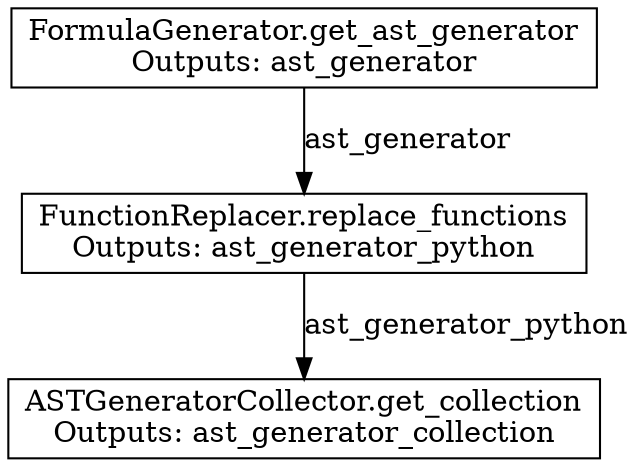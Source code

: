 // ast_transformation
digraph {
	node [shape=box]
	"FormulaGenerator.get_ast_generator" [label="FormulaGenerator.get_ast_generator
Outputs: ast_generator"]
	"FunctionReplacer.replace_functions" [label="FunctionReplacer.replace_functions
Outputs: ast_generator_python"]
	"ASTGeneratorCollector.get_collection" [label="ASTGeneratorCollector.get_collection
Outputs: ast_generator_collection"]
	"FormulaGenerator.get_ast_generator" -> "FunctionReplacer.replace_functions" [label=ast_generator]
	"FunctionReplacer.replace_functions" -> "ASTGeneratorCollector.get_collection" [label=ast_generator_python]
}
